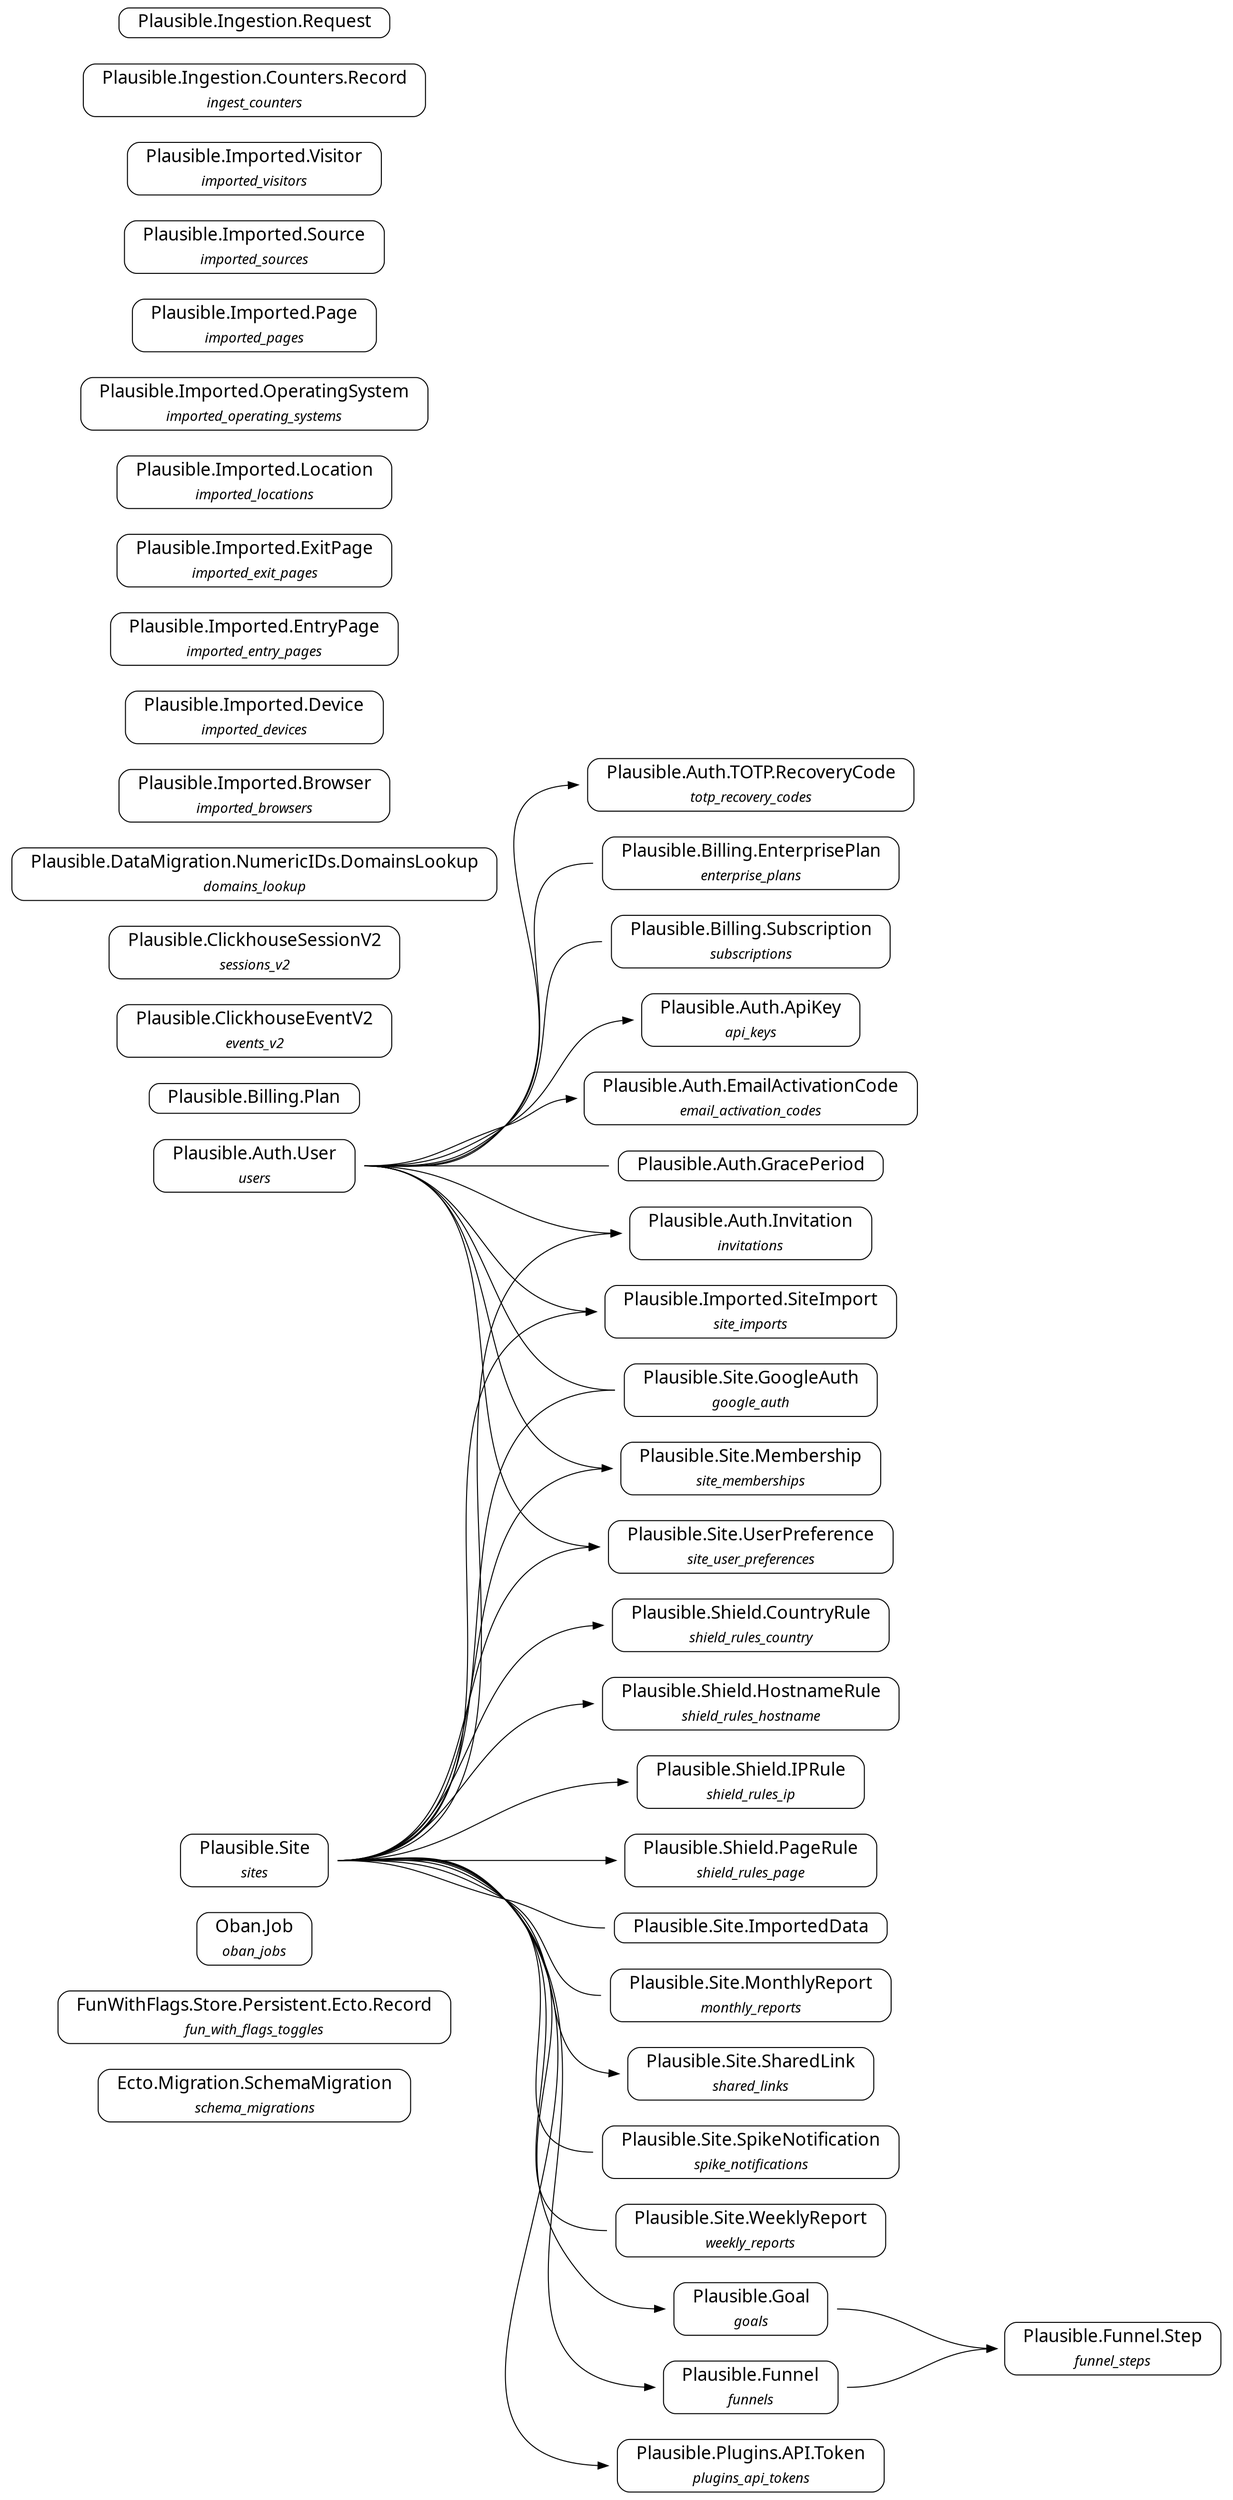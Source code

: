 strict digraph {
  ranksep=1.0; rankdir=LR;
  node [shape = none, fontname="Roboto Mono"];
  "Ecto.Migration.SchemaMigration" [label= <<table align='left' border='1' style='rounded' cellspacing='0' cellpadding='4' cellborder='0'><tr><td port='header@schema_module'><font point-size='18'>   Ecto.Migration.SchemaMigration   </font></td></tr><tr><td><font point-size='14'><i>schema_migrations</i></font></td></tr></table>>]
  "FunWithFlags.Store.Persistent.Ecto.Record" [label= <<table align='left' border='1' style='rounded' cellspacing='0' cellpadding='4' cellborder='0'><tr><td port='header@schema_module'><font point-size='18'>   FunWithFlags.Store.Persistent.Ecto.Record   </font></td></tr><tr><td><font point-size='14'><i>fun_with_flags_toggles</i></font></td></tr></table>>]
  "Oban.Job" [label= <<table align='left' border='1' style='rounded' cellspacing='0' cellpadding='4' cellborder='0'><tr><td port='header@schema_module'><font point-size='18'>   Oban.Job   </font></td></tr><tr><td><font point-size='14'><i>oban_jobs</i></font></td></tr></table>>]
  "Plausible.Auth.ApiKey" [label= <<table align='left' border='1' style='rounded' cellspacing='0' cellpadding='4' cellborder='0'><tr><td port='header@schema_module'><font point-size='18'>   Plausible.Auth.ApiKey   </font></td></tr><tr><td><font point-size='14'><i>api_keys</i></font></td></tr></table>>]
  "Plausible.Auth.EmailActivationCode" [label= <<table align='left' border='1' style='rounded' cellspacing='0' cellpadding='4' cellborder='0'><tr><td port='header@schema_module'><font point-size='18'>   Plausible.Auth.EmailActivationCode   </font></td></tr><tr><td><font point-size='14'><i>email_activation_codes</i></font></td></tr></table>>]
  "Plausible.Auth.GracePeriod" [label= <<table align='left' border='1' style='rounded' cellspacing='0' cellpadding='4' cellborder='0'><tr><td port='header@schema_module'><font point-size='18'>   Plausible.Auth.GracePeriod   </font></td></tr></table>>]
  "Plausible.Auth.Invitation" [label= <<table align='left' border='1' style='rounded' cellspacing='0' cellpadding='4' cellborder='0'><tr><td port='header@schema_module'><font point-size='18'>   Plausible.Auth.Invitation   </font></td></tr><tr><td><font point-size='14'><i>invitations</i></font></td></tr></table>>]
  "Plausible.Auth.TOTP.RecoveryCode" [label= <<table align='left' border='1' style='rounded' cellspacing='0' cellpadding='4' cellborder='0'><tr><td port='header@schema_module'><font point-size='18'>   Plausible.Auth.TOTP.RecoveryCode   </font></td></tr><tr><td><font point-size='14'><i>totp_recovery_codes</i></font></td></tr></table>>]
  "Plausible.Auth.User" [label= <<table align='left' border='1' style='rounded' cellspacing='0' cellpadding='4' cellborder='0'><tr><td port='header@schema_module'><font point-size='18'>   Plausible.Auth.User   </font></td></tr><tr><td><font point-size='14'><i>users</i></font></td></tr></table>>]
  "Plausible.Billing.EnterprisePlan" [label= <<table align='left' border='1' style='rounded' cellspacing='0' cellpadding='4' cellborder='0'><tr><td port='header@schema_module'><font point-size='18'>   Plausible.Billing.EnterprisePlan   </font></td></tr><tr><td><font point-size='14'><i>enterprise_plans</i></font></td></tr></table>>]
  "Plausible.Billing.Plan" [label= <<table align='left' border='1' style='rounded' cellspacing='0' cellpadding='4' cellborder='0'><tr><td port='header@schema_module'><font point-size='18'>   Plausible.Billing.Plan   </font></td></tr></table>>]
  "Plausible.Billing.Subscription" [label= <<table align='left' border='1' style='rounded' cellspacing='0' cellpadding='4' cellborder='0'><tr><td port='header@schema_module'><font point-size='18'>   Plausible.Billing.Subscription   </font></td></tr><tr><td><font point-size='14'><i>subscriptions</i></font></td></tr></table>>]
  "Plausible.ClickhouseEventV2" [label= <<table align='left' border='1' style='rounded' cellspacing='0' cellpadding='4' cellborder='0'><tr><td port='header@schema_module'><font point-size='18'>   Plausible.ClickhouseEventV2   </font></td></tr><tr><td><font point-size='14'><i>events_v2</i></font></td></tr></table>>]
  "Plausible.ClickhouseSessionV2" [label= <<table align='left' border='1' style='rounded' cellspacing='0' cellpadding='4' cellborder='0'><tr><td port='header@schema_module'><font point-size='18'>   Plausible.ClickhouseSessionV2   </font></td></tr><tr><td><font point-size='14'><i>sessions_v2</i></font></td></tr></table>>]
  "Plausible.DataMigration.NumericIDs.DomainsLookup" [label= <<table align='left' border='1' style='rounded' cellspacing='0' cellpadding='4' cellborder='0'><tr><td port='header@schema_module'><font point-size='18'>   Plausible.DataMigration.NumericIDs.DomainsLookup   </font></td></tr><tr><td><font point-size='14'><i>domains_lookup</i></font></td></tr></table>>]
  "Plausible.Funnel" [label= <<table align='left' border='1' style='rounded' cellspacing='0' cellpadding='4' cellborder='0'><tr><td port='header@schema_module'><font point-size='18'>   Plausible.Funnel   </font></td></tr><tr><td><font point-size='14'><i>funnels</i></font></td></tr></table>>]
  "Plausible.Funnel.Step" [label= <<table align='left' border='1' style='rounded' cellspacing='0' cellpadding='4' cellborder='0'><tr><td port='header@schema_module'><font point-size='18'>   Plausible.Funnel.Step   </font></td></tr><tr><td><font point-size='14'><i>funnel_steps</i></font></td></tr></table>>]
  "Plausible.Goal" [label= <<table align='left' border='1' style='rounded' cellspacing='0' cellpadding='4' cellborder='0'><tr><td port='header@schema_module'><font point-size='18'>   Plausible.Goal   </font></td></tr><tr><td><font point-size='14'><i>goals</i></font></td></tr></table>>]
  "Plausible.Imported.Browser" [label= <<table align='left' border='1' style='rounded' cellspacing='0' cellpadding='4' cellborder='0'><tr><td port='header@schema_module'><font point-size='18'>   Plausible.Imported.Browser   </font></td></tr><tr><td><font point-size='14'><i>imported_browsers</i></font></td></tr></table>>]
  "Plausible.Imported.Device" [label= <<table align='left' border='1' style='rounded' cellspacing='0' cellpadding='4' cellborder='0'><tr><td port='header@schema_module'><font point-size='18'>   Plausible.Imported.Device   </font></td></tr><tr><td><font point-size='14'><i>imported_devices</i></font></td></tr></table>>]
  "Plausible.Imported.EntryPage" [label= <<table align='left' border='1' style='rounded' cellspacing='0' cellpadding='4' cellborder='0'><tr><td port='header@schema_module'><font point-size='18'>   Plausible.Imported.EntryPage   </font></td></tr><tr><td><font point-size='14'><i>imported_entry_pages</i></font></td></tr></table>>]
  "Plausible.Imported.ExitPage" [label= <<table align='left' border='1' style='rounded' cellspacing='0' cellpadding='4' cellborder='0'><tr><td port='header@schema_module'><font point-size='18'>   Plausible.Imported.ExitPage   </font></td></tr><tr><td><font point-size='14'><i>imported_exit_pages</i></font></td></tr></table>>]
  "Plausible.Imported.Location" [label= <<table align='left' border='1' style='rounded' cellspacing='0' cellpadding='4' cellborder='0'><tr><td port='header@schema_module'><font point-size='18'>   Plausible.Imported.Location   </font></td></tr><tr><td><font point-size='14'><i>imported_locations</i></font></td></tr></table>>]
  "Plausible.Imported.OperatingSystem" [label= <<table align='left' border='1' style='rounded' cellspacing='0' cellpadding='4' cellborder='0'><tr><td port='header@schema_module'><font point-size='18'>   Plausible.Imported.OperatingSystem   </font></td></tr><tr><td><font point-size='14'><i>imported_operating_systems</i></font></td></tr></table>>]
  "Plausible.Imported.Page" [label= <<table align='left' border='1' style='rounded' cellspacing='0' cellpadding='4' cellborder='0'><tr><td port='header@schema_module'><font point-size='18'>   Plausible.Imported.Page   </font></td></tr><tr><td><font point-size='14'><i>imported_pages</i></font></td></tr></table>>]
  "Plausible.Imported.SiteImport" [label= <<table align='left' border='1' style='rounded' cellspacing='0' cellpadding='4' cellborder='0'><tr><td port='header@schema_module'><font point-size='18'>   Plausible.Imported.SiteImport   </font></td></tr><tr><td><font point-size='14'><i>site_imports</i></font></td></tr></table>>]
  "Plausible.Imported.Source" [label= <<table align='left' border='1' style='rounded' cellspacing='0' cellpadding='4' cellborder='0'><tr><td port='header@schema_module'><font point-size='18'>   Plausible.Imported.Source   </font></td></tr><tr><td><font point-size='14'><i>imported_sources</i></font></td></tr></table>>]
  "Plausible.Imported.Visitor" [label= <<table align='left' border='1' style='rounded' cellspacing='0' cellpadding='4' cellborder='0'><tr><td port='header@schema_module'><font point-size='18'>   Plausible.Imported.Visitor   </font></td></tr><tr><td><font point-size='14'><i>imported_visitors</i></font></td></tr></table>>]
  "Plausible.Ingestion.Counters.Record" [label= <<table align='left' border='1' style='rounded' cellspacing='0' cellpadding='4' cellborder='0'><tr><td port='header@schema_module'><font point-size='18'>   Plausible.Ingestion.Counters.Record   </font></td></tr><tr><td><font point-size='14'><i>ingest_counters</i></font></td></tr></table>>]
  "Plausible.Ingestion.Request" [label= <<table align='left' border='1' style='rounded' cellspacing='0' cellpadding='4' cellborder='0'><tr><td port='header@schema_module'><font point-size='18'>   Plausible.Ingestion.Request   </font></td></tr></table>>]
  "Plausible.Plugins.API.Token" [label= <<table align='left' border='1' style='rounded' cellspacing='0' cellpadding='4' cellborder='0'><tr><td port='header@schema_module'><font point-size='18'>   Plausible.Plugins.API.Token   </font></td></tr><tr><td><font point-size='14'><i>plugins_api_tokens</i></font></td></tr></table>>]
  "Plausible.Shield.CountryRule" [label= <<table align='left' border='1' style='rounded' cellspacing='0' cellpadding='4' cellborder='0'><tr><td port='header@schema_module'><font point-size='18'>   Plausible.Shield.CountryRule   </font></td></tr><tr><td><font point-size='14'><i>shield_rules_country</i></font></td></tr></table>>]
  "Plausible.Shield.HostnameRule" [label= <<table align='left' border='1' style='rounded' cellspacing='0' cellpadding='4' cellborder='0'><tr><td port='header@schema_module'><font point-size='18'>   Plausible.Shield.HostnameRule   </font></td></tr><tr><td><font point-size='14'><i>shield_rules_hostname</i></font></td></tr></table>>]
  "Plausible.Shield.IPRule" [label= <<table align='left' border='1' style='rounded' cellspacing='0' cellpadding='4' cellborder='0'><tr><td port='header@schema_module'><font point-size='18'>   Plausible.Shield.IPRule   </font></td></tr><tr><td><font point-size='14'><i>shield_rules_ip</i></font></td></tr></table>>]
  "Plausible.Shield.PageRule" [label= <<table align='left' border='1' style='rounded' cellspacing='0' cellpadding='4' cellborder='0'><tr><td port='header@schema_module'><font point-size='18'>   Plausible.Shield.PageRule   </font></td></tr><tr><td><font point-size='14'><i>shield_rules_page</i></font></td></tr></table>>]
  "Plausible.Site" [label= <<table align='left' border='1' style='rounded' cellspacing='0' cellpadding='4' cellborder='0'><tr><td port='header@schema_module'><font point-size='18'>   Plausible.Site   </font></td></tr><tr><td><font point-size='14'><i>sites</i></font></td></tr></table>>]
  "Plausible.Site.GoogleAuth" [label= <<table align='left' border='1' style='rounded' cellspacing='0' cellpadding='4' cellborder='0'><tr><td port='header@schema_module'><font point-size='18'>   Plausible.Site.GoogleAuth   </font></td></tr><tr><td><font point-size='14'><i>google_auth</i></font></td></tr></table>>]
  "Plausible.Site.ImportedData" [label= <<table align='left' border='1' style='rounded' cellspacing='0' cellpadding='4' cellborder='0'><tr><td port='header@schema_module'><font point-size='18'>   Plausible.Site.ImportedData   </font></td></tr></table>>]
  "Plausible.Site.Membership" [label= <<table align='left' border='1' style='rounded' cellspacing='0' cellpadding='4' cellborder='0'><tr><td port='header@schema_module'><font point-size='18'>   Plausible.Site.Membership   </font></td></tr><tr><td><font point-size='14'><i>site_memberships</i></font></td></tr></table>>]
  "Plausible.Site.MonthlyReport" [label= <<table align='left' border='1' style='rounded' cellspacing='0' cellpadding='4' cellborder='0'><tr><td port='header@schema_module'><font point-size='18'>   Plausible.Site.MonthlyReport   </font></td></tr><tr><td><font point-size='14'><i>monthly_reports</i></font></td></tr></table>>]
  "Plausible.Site.SharedLink" [label= <<table align='left' border='1' style='rounded' cellspacing='0' cellpadding='4' cellborder='0'><tr><td port='header@schema_module'><font point-size='18'>   Plausible.Site.SharedLink   </font></td></tr><tr><td><font point-size='14'><i>shared_links</i></font></td></tr></table>>]
  "Plausible.Site.SpikeNotification" [label= <<table align='left' border='1' style='rounded' cellspacing='0' cellpadding='4' cellborder='0'><tr><td port='header@schema_module'><font point-size='18'>   Plausible.Site.SpikeNotification   </font></td></tr><tr><td><font point-size='14'><i>spike_notifications</i></font></td></tr></table>>]
  "Plausible.Site.UserPreference" [label= <<table align='left' border='1' style='rounded' cellspacing='0' cellpadding='4' cellborder='0'><tr><td port='header@schema_module'><font point-size='18'>   Plausible.Site.UserPreference   </font></td></tr><tr><td><font point-size='14'><i>site_user_preferences</i></font></td></tr></table>>]
  "Plausible.Site.WeeklyReport" [label= <<table align='left' border='1' style='rounded' cellspacing='0' cellpadding='4' cellborder='0'><tr><td port='header@schema_module'><font point-size='18'>   Plausible.Site.WeeklyReport   </font></td></tr><tr><td><font point-size='14'><i>weekly_reports</i></font></td></tr></table>>]

  "Plausible.Funnel":e -> "Plausible.Funnel.Step":w
  "Plausible.Goal":e -> "Plausible.Funnel.Step":w
  "Plausible.Site":e -> "Plausible.Funnel":w
  "Plausible.Site":e -> "Plausible.Goal":w
  "Plausible.Site":e -> "Plausible.Site.GoogleAuth":w [dir=none]
  "Plausible.Site":e -> "Plausible.Auth.Invitation":w
  "Plausible.Site":e -> "Plausible.Site.MonthlyReport":w [dir=none]
  "Plausible.Site":e -> "Plausible.Plugins.API.Token":w
  "Plausible.Site":e -> "Plausible.Site.SharedLink":w
  "Plausible.Site":e -> "Plausible.Shield.CountryRule":w
  "Plausible.Site":e -> "Plausible.Shield.HostnameRule":w
  "Plausible.Site":e -> "Plausible.Shield.IPRule":w
  "Plausible.Site":e -> "Plausible.Shield.PageRule":w
  "Plausible.Site":e -> "Plausible.Imported.SiteImport":w
  "Plausible.Site":e -> "Plausible.Site.Membership":w [dir=none]
  "Plausible.Site":e -> "Plausible.Site.UserPreference":w
  "Plausible.Site":e -> "Plausible.Site.SpikeNotification":w [dir=none]
  "Plausible.Site":e -> "Plausible.Site.WeeklyReport":w [dir=none]
  "Plausible.Site":e -> "Plausible.Site.ImportedData":w [dir=none]
  "Plausible.Auth.User":e -> "Plausible.Auth.GracePeriod":w [dir=none]
  "Plausible.Auth.User":e -> "Plausible.Auth.ApiKey":w
  "Plausible.Auth.User":e -> "Plausible.Auth.EmailActivationCode":w
  "Plausible.Auth.User":e -> "Plausible.Billing.EnterprisePlan":w [dir=none]
  "Plausible.Auth.User":e -> "Plausible.Site.GoogleAuth":w [dir=none]
  "Plausible.Auth.User":e -> "Plausible.Auth.Invitation":w
  "Plausible.Auth.User":e -> "Plausible.Imported.SiteImport":w
  "Plausible.Auth.User":e -> "Plausible.Site.Membership":w
  "Plausible.Auth.User":e -> "Plausible.Site.UserPreference":w
  "Plausible.Auth.User":e -> "Plausible.Billing.Subscription":w [dir=none]
  "Plausible.Auth.User":e -> "Plausible.Auth.TOTP.RecoveryCode":w
}

